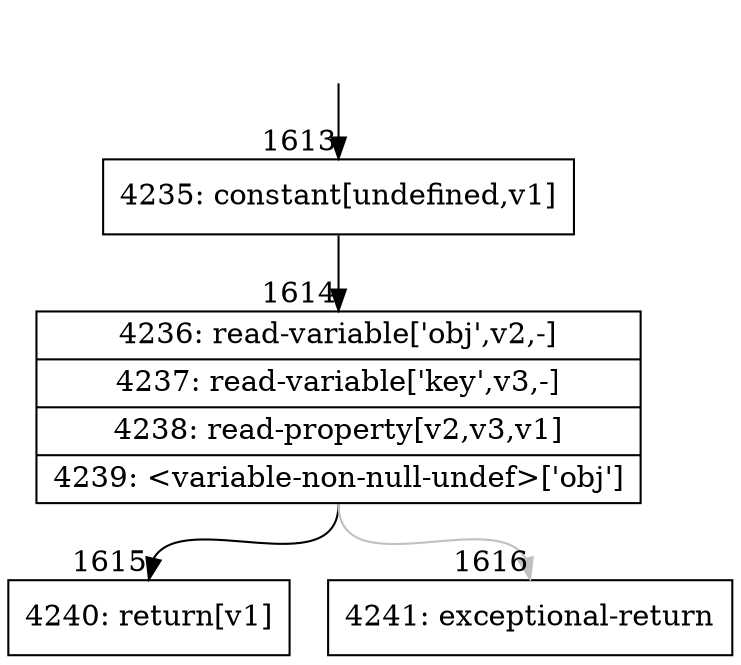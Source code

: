 digraph {
rankdir="TD"
BB_entry141[shape=none,label=""];
BB_entry141 -> BB1613 [tailport=s, headport=n, headlabel="    1613"]
BB1613 [shape=record label="{4235: constant[undefined,v1]}" ] 
BB1613 -> BB1614 [tailport=s, headport=n, headlabel="      1614"]
BB1614 [shape=record label="{4236: read-variable['obj',v2,-]|4237: read-variable['key',v3,-]|4238: read-property[v2,v3,v1]|4239: \<variable-non-null-undef\>['obj']}" ] 
BB1614 -> BB1615 [tailport=s, headport=n, headlabel="      1615"]
BB1614 -> BB1616 [tailport=s, headport=n, color=gray, headlabel="      1616"]
BB1615 [shape=record label="{4240: return[v1]}" ] 
BB1616 [shape=record label="{4241: exceptional-return}" ] 
//#$~ 1300
}
